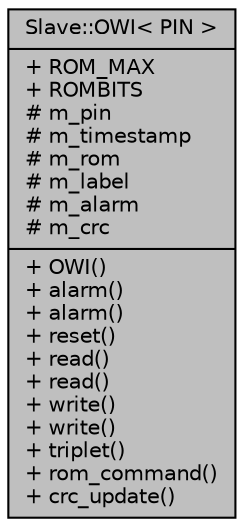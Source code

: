 digraph "Slave::OWI&lt; PIN &gt;"
{
  edge [fontname="Helvetica",fontsize="10",labelfontname="Helvetica",labelfontsize="10"];
  node [fontname="Helvetica",fontsize="10",shape=record];
  Node1 [label="{Slave::OWI\< PIN \>\n|+ ROM_MAX\l+ ROMBITS\l# m_pin\l# m_timestamp\l# m_rom\l# m_label\l# m_alarm\l# m_crc\l|+ OWI()\l+ alarm()\l+ alarm()\l+ reset()\l+ read()\l+ read()\l+ write()\l+ write()\l+ triplet()\l+ rom_command()\l+ crc_update()\l}",height=0.2,width=0.4,color="black", fillcolor="grey75", style="filled", fontcolor="black"];
}
